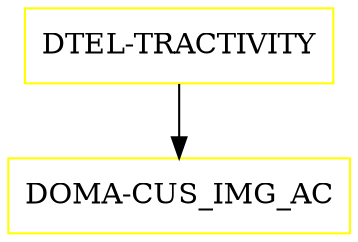 digraph G {
  "DTEL-TRACTIVITY" [shape=box,color=yellow];
  "DOMA-CUS_IMG_AC" [shape=box,color=yellow,URL="./DOMA_CUS_IMG_AC.html"];
  "DTEL-TRACTIVITY" -> "DOMA-CUS_IMG_AC";
}
